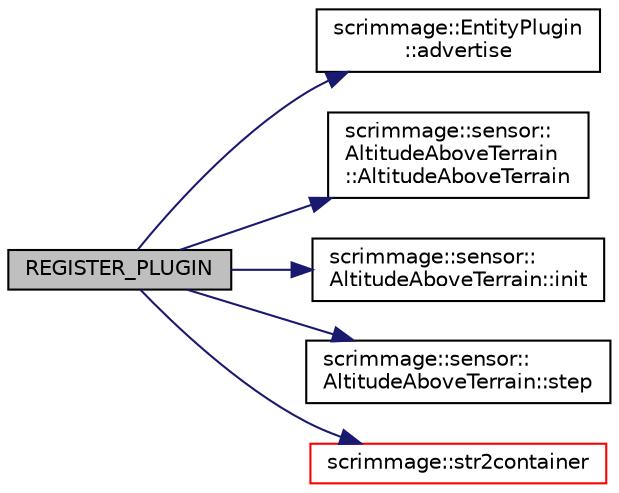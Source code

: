 digraph "REGISTER_PLUGIN"
{
 // LATEX_PDF_SIZE
  edge [fontname="Helvetica",fontsize="10",labelfontname="Helvetica",labelfontsize="10"];
  node [fontname="Helvetica",fontsize="10",shape=record];
  rankdir="LR";
  Node1 [label="REGISTER_PLUGIN",height=0.2,width=0.4,color="black", fillcolor="grey75", style="filled", fontcolor="black",tooltip=" "];
  Node1 -> Node2 [color="midnightblue",fontsize="10",style="solid",fontname="Helvetica"];
  Node2 [label="scrimmage::EntityPlugin\l::advertise",height=0.2,width=0.4,color="black", fillcolor="white", style="filled",URL="$classscrimmage_1_1EntityPlugin.html#aa4237f084247e93ca942aa70708aad03",tooltip=" "];
  Node1 -> Node3 [color="midnightblue",fontsize="10",style="solid",fontname="Helvetica"];
  Node3 [label="scrimmage::sensor::\lAltitudeAboveTerrain\l::AltitudeAboveTerrain",height=0.2,width=0.4,color="black", fillcolor="white", style="filled",URL="$classscrimmage_1_1sensor_1_1AltitudeAboveTerrain.html#a3c0b19ff99b674cb2130e9c3d695acd3",tooltip=" "];
  Node1 -> Node4 [color="midnightblue",fontsize="10",style="solid",fontname="Helvetica"];
  Node4 [label="scrimmage::sensor::\lAltitudeAboveTerrain::init",height=0.2,width=0.4,color="black", fillcolor="white", style="filled",URL="$classscrimmage_1_1sensor_1_1AltitudeAboveTerrain.html#a59f7c1245cdc09f583a9bcfeb8e9d1b5",tooltip=" "];
  Node1 -> Node5 [color="midnightblue",fontsize="10",style="solid",fontname="Helvetica"];
  Node5 [label="scrimmage::sensor::\lAltitudeAboveTerrain::step",height=0.2,width=0.4,color="black", fillcolor="white", style="filled",URL="$classscrimmage_1_1sensor_1_1AltitudeAboveTerrain.html#a3236eda651fb20bd8e3e795ccec31b1a",tooltip=" "];
  Node1 -> Node6 [color="midnightblue",fontsize="10",style="solid",fontname="Helvetica"];
  Node6 [label="scrimmage::str2container",height=0.2,width=0.4,color="red", fillcolor="white", style="filled",URL="$namespacescrimmage.html#a33cb0991fa26d446d903cf250661affb",tooltip=" "];
}
